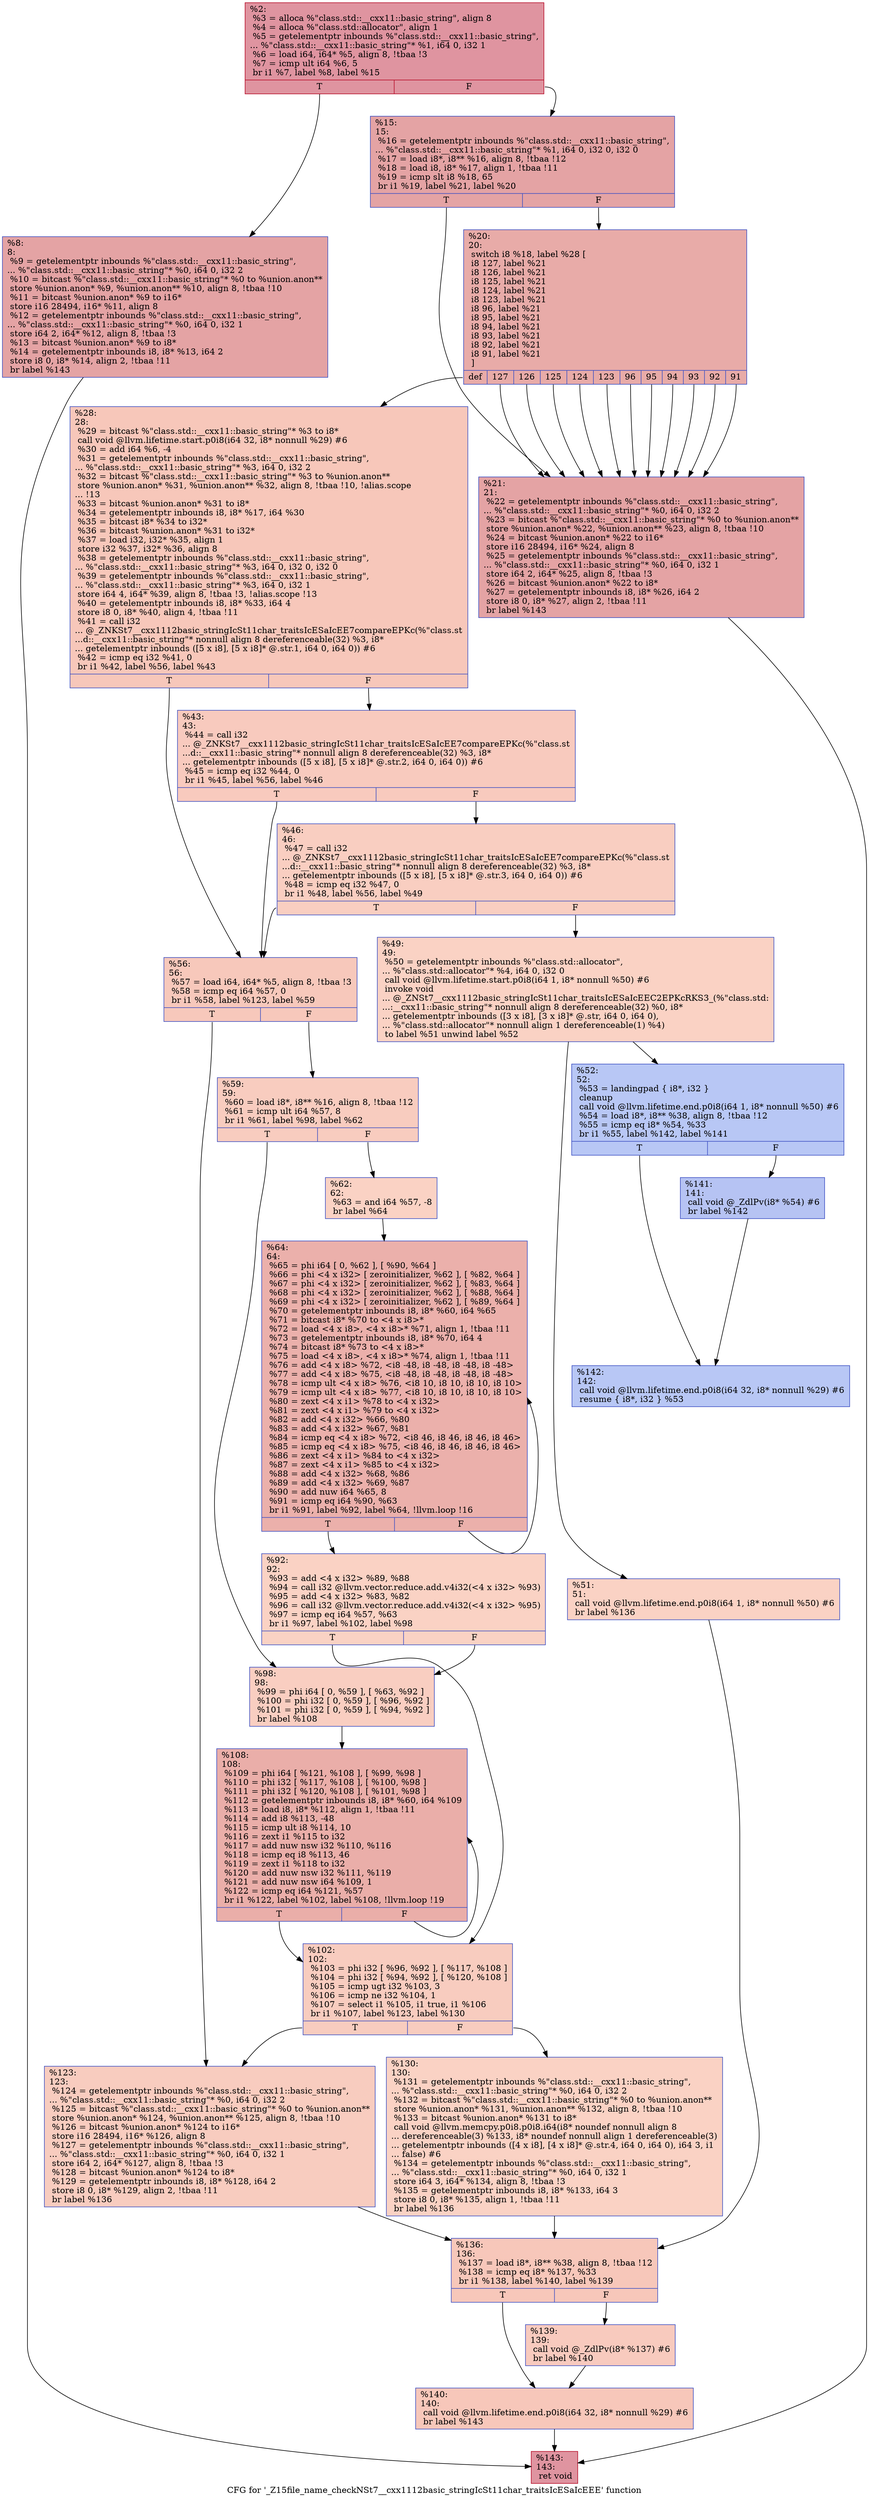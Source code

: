 digraph "CFG for '_Z15file_name_checkNSt7__cxx1112basic_stringIcSt11char_traitsIcESaIcEEE' function" {
	label="CFG for '_Z15file_name_checkNSt7__cxx1112basic_stringIcSt11char_traitsIcESaIcEEE' function";

	Node0x56103e8118f0 [shape=record,color="#b70d28ff", style=filled, fillcolor="#b70d2870",label="{%2:\l  %3 = alloca %\"class.std::__cxx11::basic_string\", align 8\l  %4 = alloca %\"class.std::allocator\", align 1\l  %5 = getelementptr inbounds %\"class.std::__cxx11::basic_string\",\l... %\"class.std::__cxx11::basic_string\"* %1, i64 0, i32 1\l  %6 = load i64, i64* %5, align 8, !tbaa !3\l  %7 = icmp ult i64 %6, 5\l  br i1 %7, label %8, label %15\l|{<s0>T|<s1>F}}"];
	Node0x56103e8118f0:s0 -> Node0x56103e813850;
	Node0x56103e8118f0:s1 -> Node0x56103e8138e0;
	Node0x56103e813850 [shape=record,color="#3d50c3ff", style=filled, fillcolor="#c32e3170",label="{%8:\l8:                                                \l  %9 = getelementptr inbounds %\"class.std::__cxx11::basic_string\",\l... %\"class.std::__cxx11::basic_string\"* %0, i64 0, i32 2\l  %10 = bitcast %\"class.std::__cxx11::basic_string\"* %0 to %union.anon**\l  store %union.anon* %9, %union.anon** %10, align 8, !tbaa !10\l  %11 = bitcast %union.anon* %9 to i16*\l  store i16 28494, i16* %11, align 8\l  %12 = getelementptr inbounds %\"class.std::__cxx11::basic_string\",\l... %\"class.std::__cxx11::basic_string\"* %0, i64 0, i32 1\l  store i64 2, i64* %12, align 8, !tbaa !3\l  %13 = bitcast %union.anon* %9 to i8*\l  %14 = getelementptr inbounds i8, i8* %13, i64 2\l  store i8 0, i8* %14, align 2, !tbaa !11\l  br label %143\l}"];
	Node0x56103e813850 -> Node0x56103e812b40;
	Node0x56103e8138e0 [shape=record,color="#3d50c3ff", style=filled, fillcolor="#c32e3170",label="{%15:\l15:                                               \l  %16 = getelementptr inbounds %\"class.std::__cxx11::basic_string\",\l... %\"class.std::__cxx11::basic_string\"* %1, i64 0, i32 0, i32 0\l  %17 = load i8*, i8** %16, align 8, !tbaa !12\l  %18 = load i8, i8* %17, align 1, !tbaa !11\l  %19 = icmp slt i8 %18, 65\l  br i1 %19, label %21, label %20\l|{<s0>T|<s1>F}}"];
	Node0x56103e8138e0:s0 -> Node0x56103e8151f0;
	Node0x56103e8138e0:s1 -> Node0x56103e815280;
	Node0x56103e815280 [shape=record,color="#3d50c3ff", style=filled, fillcolor="#cc403a70",label="{%20:\l20:                                               \l  switch i8 %18, label %28 [\l    i8 127, label %21\l    i8 126, label %21\l    i8 125, label %21\l    i8 124, label %21\l    i8 123, label %21\l    i8 96, label %21\l    i8 95, label %21\l    i8 94, label %21\l    i8 93, label %21\l    i8 92, label %21\l    i8 91, label %21\l  ]\l|{<s0>def|<s1>127|<s2>126|<s3>125|<s4>124|<s5>123|<s6>96|<s7>95|<s8>94|<s9>93|<s10>92|<s11>91}}"];
	Node0x56103e815280:s0 -> Node0x56103e8153c0;
	Node0x56103e815280:s1 -> Node0x56103e8151f0;
	Node0x56103e815280:s2 -> Node0x56103e8151f0;
	Node0x56103e815280:s3 -> Node0x56103e8151f0;
	Node0x56103e815280:s4 -> Node0x56103e8151f0;
	Node0x56103e815280:s5 -> Node0x56103e8151f0;
	Node0x56103e815280:s6 -> Node0x56103e8151f0;
	Node0x56103e815280:s7 -> Node0x56103e8151f0;
	Node0x56103e815280:s8 -> Node0x56103e8151f0;
	Node0x56103e815280:s9 -> Node0x56103e8151f0;
	Node0x56103e815280:s10 -> Node0x56103e8151f0;
	Node0x56103e815280:s11 -> Node0x56103e8151f0;
	Node0x56103e8151f0 [shape=record,color="#3d50c3ff", style=filled, fillcolor="#c32e3170",label="{%21:\l21:                                               \l  %22 = getelementptr inbounds %\"class.std::__cxx11::basic_string\",\l... %\"class.std::__cxx11::basic_string\"* %0, i64 0, i32 2\l  %23 = bitcast %\"class.std::__cxx11::basic_string\"* %0 to %union.anon**\l  store %union.anon* %22, %union.anon** %23, align 8, !tbaa !10\l  %24 = bitcast %union.anon* %22 to i16*\l  store i16 28494, i16* %24, align 8\l  %25 = getelementptr inbounds %\"class.std::__cxx11::basic_string\",\l... %\"class.std::__cxx11::basic_string\"* %0, i64 0, i32 1\l  store i64 2, i64* %25, align 8, !tbaa !3\l  %26 = bitcast %union.anon* %22 to i8*\l  %27 = getelementptr inbounds i8, i8* %26, i64 2\l  store i8 0, i8* %27, align 2, !tbaa !11\l  br label %143\l}"];
	Node0x56103e8151f0 -> Node0x56103e812b40;
	Node0x56103e8153c0 [shape=record,color="#3d50c3ff", style=filled, fillcolor="#ec7f6370",label="{%28:\l28:                                               \l  %29 = bitcast %\"class.std::__cxx11::basic_string\"* %3 to i8*\l  call void @llvm.lifetime.start.p0i8(i64 32, i8* nonnull %29) #6\l  %30 = add i64 %6, -4\l  %31 = getelementptr inbounds %\"class.std::__cxx11::basic_string\",\l... %\"class.std::__cxx11::basic_string\"* %3, i64 0, i32 2\l  %32 = bitcast %\"class.std::__cxx11::basic_string\"* %3 to %union.anon**\l  store %union.anon* %31, %union.anon** %32, align 8, !tbaa !10, !alias.scope\l... !13\l  %33 = bitcast %union.anon* %31 to i8*\l  %34 = getelementptr inbounds i8, i8* %17, i64 %30\l  %35 = bitcast i8* %34 to i32*\l  %36 = bitcast %union.anon* %31 to i32*\l  %37 = load i32, i32* %35, align 1\l  store i32 %37, i32* %36, align 8\l  %38 = getelementptr inbounds %\"class.std::__cxx11::basic_string\",\l... %\"class.std::__cxx11::basic_string\"* %3, i64 0, i32 0, i32 0\l  %39 = getelementptr inbounds %\"class.std::__cxx11::basic_string\",\l... %\"class.std::__cxx11::basic_string\"* %3, i64 0, i32 1\l  store i64 4, i64* %39, align 8, !tbaa !3, !alias.scope !13\l  %40 = getelementptr inbounds i8, i8* %33, i64 4\l  store i8 0, i8* %40, align 4, !tbaa !11\l  %41 = call i32\l... @_ZNKSt7__cxx1112basic_stringIcSt11char_traitsIcESaIcEE7compareEPKc(%\"class.st\l...d::__cxx11::basic_string\"* nonnull align 8 dereferenceable(32) %3, i8*\l... getelementptr inbounds ([5 x i8], [5 x i8]* @.str.1, i64 0, i64 0)) #6\l  %42 = icmp eq i32 %41, 0\l  br i1 %42, label %56, label %43\l|{<s0>T|<s1>F}}"];
	Node0x56103e8153c0:s0 -> Node0x56103e817a90;
	Node0x56103e8153c0:s1 -> Node0x56103e817f50;
	Node0x56103e817f50 [shape=record,color="#3d50c3ff", style=filled, fillcolor="#ef886b70",label="{%43:\l43:                                               \l  %44 = call i32\l... @_ZNKSt7__cxx1112basic_stringIcSt11char_traitsIcESaIcEE7compareEPKc(%\"class.st\l...d::__cxx11::basic_string\"* nonnull align 8 dereferenceable(32) %3, i8*\l... getelementptr inbounds ([5 x i8], [5 x i8]* @.str.2, i64 0, i64 0)) #6\l  %45 = icmp eq i32 %44, 0\l  br i1 %45, label %56, label %46\l|{<s0>T|<s1>F}}"];
	Node0x56103e817f50:s0 -> Node0x56103e817a90;
	Node0x56103e817f50:s1 -> Node0x56103e818090;
	Node0x56103e818090 [shape=record,color="#3d50c3ff", style=filled, fillcolor="#f2907270",label="{%46:\l46:                                               \l  %47 = call i32\l... @_ZNKSt7__cxx1112basic_stringIcSt11char_traitsIcESaIcEE7compareEPKc(%\"class.st\l...d::__cxx11::basic_string\"* nonnull align 8 dereferenceable(32) %3, i8*\l... getelementptr inbounds ([5 x i8], [5 x i8]* @.str.3, i64 0, i64 0)) #6\l  %48 = icmp eq i32 %47, 0\l  br i1 %48, label %56, label %49\l|{<s0>T|<s1>F}}"];
	Node0x56103e818090:s0 -> Node0x56103e817a90;
	Node0x56103e818090:s1 -> Node0x56103e8183e0;
	Node0x56103e8183e0 [shape=record,color="#3d50c3ff", style=filled, fillcolor="#f4987a70",label="{%49:\l49:                                               \l  %50 = getelementptr inbounds %\"class.std::allocator\",\l... %\"class.std::allocator\"* %4, i64 0, i32 0\l  call void @llvm.lifetime.start.p0i8(i64 1, i8* nonnull %50) #6\l  invoke void\l... @_ZNSt7__cxx1112basic_stringIcSt11char_traitsIcESaIcEEC2EPKcRKS3_(%\"class.std:\l...:__cxx11::basic_string\"* nonnull align 8 dereferenceable(32) %0, i8*\l... getelementptr inbounds ([3 x i8], [3 x i8]* @.str, i64 0, i64 0),\l... %\"class.std::allocator\"* nonnull align 1 dereferenceable(1) %4)\l          to label %51 unwind label %52\l}"];
	Node0x56103e8183e0 -> Node0x56103e818ae0;
	Node0x56103e8183e0 -> Node0x56103e818b30;
	Node0x56103e818ae0 [shape=record,color="#3d50c3ff", style=filled, fillcolor="#f4987a70",label="{%51:\l51:                                               \l  call void @llvm.lifetime.end.p0i8(i64 1, i8* nonnull %50) #6\l  br label %136\l}"];
	Node0x56103e818ae0 -> Node0x56103e819070;
	Node0x56103e818b30 [shape=record,color="#3d50c3ff", style=filled, fillcolor="#5f7fe870",label="{%52:\l52:                                               \l  %53 = landingpad \{ i8*, i32 \}\l          cleanup\l  call void @llvm.lifetime.end.p0i8(i64 1, i8* nonnull %50) #6\l  %54 = load i8*, i8** %38, align 8, !tbaa !12\l  %55 = icmp eq i8* %54, %33\l  br i1 %55, label %142, label %141\l|{<s0>T|<s1>F}}"];
	Node0x56103e818b30:s0 -> Node0x56103e819c40;
	Node0x56103e818b30:s1 -> Node0x56103e819c90;
	Node0x56103e817a90 [shape=record,color="#3d50c3ff", style=filled, fillcolor="#ed836670",label="{%56:\l56:                                               \l  %57 = load i64, i64* %5, align 8, !tbaa !3\l  %58 = icmp eq i64 %57, 0\l  br i1 %58, label %123, label %59\l|{<s0>T|<s1>F}}"];
	Node0x56103e817a90:s0 -> Node0x56103e819ed0;
	Node0x56103e817a90:s1 -> Node0x56103e819f20;
	Node0x56103e819f20 [shape=record,color="#3d50c3ff", style=filled, fillcolor="#f08b6e70",label="{%59:\l59:                                               \l  %60 = load i8*, i8** %16, align 8, !tbaa !12\l  %61 = icmp ult i64 %57, 8\l  br i1 %61, label %98, label %62\l|{<s0>T|<s1>F}}"];
	Node0x56103e819f20:s0 -> Node0x56103e81a160;
	Node0x56103e819f20:s1 -> Node0x56103e81a1b0;
	Node0x56103e81a1b0 [shape=record,color="#3d50c3ff", style=filled, fillcolor="#f4987a70",label="{%62:\l62:                                               \l  %63 = and i64 %57, -8\l  br label %64\l}"];
	Node0x56103e81a1b0 -> Node0x56103e81a380;
	Node0x56103e81a380 [shape=record,color="#3d50c3ff", style=filled, fillcolor="#d24b4070",label="{%64:\l64:                                               \l  %65 = phi i64 [ 0, %62 ], [ %90, %64 ]\l  %66 = phi \<4 x i32\> [ zeroinitializer, %62 ], [ %82, %64 ]\l  %67 = phi \<4 x i32\> [ zeroinitializer, %62 ], [ %83, %64 ]\l  %68 = phi \<4 x i32\> [ zeroinitializer, %62 ], [ %88, %64 ]\l  %69 = phi \<4 x i32\> [ zeroinitializer, %62 ], [ %89, %64 ]\l  %70 = getelementptr inbounds i8, i8* %60, i64 %65\l  %71 = bitcast i8* %70 to \<4 x i8\>*\l  %72 = load \<4 x i8\>, \<4 x i8\>* %71, align 1, !tbaa !11\l  %73 = getelementptr inbounds i8, i8* %70, i64 4\l  %74 = bitcast i8* %73 to \<4 x i8\>*\l  %75 = load \<4 x i8\>, \<4 x i8\>* %74, align 1, !tbaa !11\l  %76 = add \<4 x i8\> %72, \<i8 -48, i8 -48, i8 -48, i8 -48\>\l  %77 = add \<4 x i8\> %75, \<i8 -48, i8 -48, i8 -48, i8 -48\>\l  %78 = icmp ult \<4 x i8\> %76, \<i8 10, i8 10, i8 10, i8 10\>\l  %79 = icmp ult \<4 x i8\> %77, \<i8 10, i8 10, i8 10, i8 10\>\l  %80 = zext \<4 x i1\> %78 to \<4 x i32\>\l  %81 = zext \<4 x i1\> %79 to \<4 x i32\>\l  %82 = add \<4 x i32\> %66, %80\l  %83 = add \<4 x i32\> %67, %81\l  %84 = icmp eq \<4 x i8\> %72, \<i8 46, i8 46, i8 46, i8 46\>\l  %85 = icmp eq \<4 x i8\> %75, \<i8 46, i8 46, i8 46, i8 46\>\l  %86 = zext \<4 x i1\> %84 to \<4 x i32\>\l  %87 = zext \<4 x i1\> %85 to \<4 x i32\>\l  %88 = add \<4 x i32\> %68, %86\l  %89 = add \<4 x i32\> %69, %87\l  %90 = add nuw i64 %65, 8\l  %91 = icmp eq i64 %90, %63\l  br i1 %91, label %92, label %64, !llvm.loop !16\l|{<s0>T|<s1>F}}"];
	Node0x56103e81a380:s0 -> Node0x56103e81c470;
	Node0x56103e81a380:s1 -> Node0x56103e81a380;
	Node0x56103e81c470 [shape=record,color="#3d50c3ff", style=filled, fillcolor="#f4987a70",label="{%92:\l92:                                               \l  %93 = add \<4 x i32\> %89, %88\l  %94 = call i32 @llvm.vector.reduce.add.v4i32(\<4 x i32\> %93)\l  %95 = add \<4 x i32\> %83, %82\l  %96 = call i32 @llvm.vector.reduce.add.v4i32(\<4 x i32\> %95)\l  %97 = icmp eq i64 %57, %63\l  br i1 %97, label %102, label %98\l|{<s0>T|<s1>F}}"];
	Node0x56103e81c470:s0 -> Node0x56103e81cab0;
	Node0x56103e81c470:s1 -> Node0x56103e81a160;
	Node0x56103e81a160 [shape=record,color="#3d50c3ff", style=filled, fillcolor="#f2907270",label="{%98:\l98:                                               \l  %99 = phi i64 [ 0, %59 ], [ %63, %92 ]\l  %100 = phi i32 [ 0, %59 ], [ %96, %92 ]\l  %101 = phi i32 [ 0, %59 ], [ %94, %92 ]\l  br label %108\l}"];
	Node0x56103e81a160 -> Node0x56103e81cdc0;
	Node0x56103e81cab0 [shape=record,color="#3d50c3ff", style=filled, fillcolor="#f08b6e70",label="{%102:\l102:                                              \l  %103 = phi i32 [ %96, %92 ], [ %117, %108 ]\l  %104 = phi i32 [ %94, %92 ], [ %120, %108 ]\l  %105 = icmp ugt i32 %103, 3\l  %106 = icmp ne i32 %104, 1\l  %107 = select i1 %105, i1 true, i1 %106\l  br i1 %107, label %123, label %130\l|{<s0>T|<s1>F}}"];
	Node0x56103e81cab0:s0 -> Node0x56103e819ed0;
	Node0x56103e81cab0:s1 -> Node0x56103e81d210;
	Node0x56103e81cdc0 [shape=record,color="#3d50c3ff", style=filled, fillcolor="#d0473d70",label="{%108:\l108:                                              \l  %109 = phi i64 [ %121, %108 ], [ %99, %98 ]\l  %110 = phi i32 [ %117, %108 ], [ %100, %98 ]\l  %111 = phi i32 [ %120, %108 ], [ %101, %98 ]\l  %112 = getelementptr inbounds i8, i8* %60, i64 %109\l  %113 = load i8, i8* %112, align 1, !tbaa !11\l  %114 = add i8 %113, -48\l  %115 = icmp ult i8 %114, 10\l  %116 = zext i1 %115 to i32\l  %117 = add nuw nsw i32 %110, %116\l  %118 = icmp eq i8 %113, 46\l  %119 = zext i1 %118 to i32\l  %120 = add nuw nsw i32 %111, %119\l  %121 = add nuw nsw i64 %109, 1\l  %122 = icmp eq i64 %121, %57\l  br i1 %122, label %102, label %108, !llvm.loop !19\l|{<s0>T|<s1>F}}"];
	Node0x56103e81cdc0:s0 -> Node0x56103e81cab0;
	Node0x56103e81cdc0:s1 -> Node0x56103e81cdc0;
	Node0x56103e819ed0 [shape=record,color="#3d50c3ff", style=filled, fillcolor="#f08b6e70",label="{%123:\l123:                                              \l  %124 = getelementptr inbounds %\"class.std::__cxx11::basic_string\",\l... %\"class.std::__cxx11::basic_string\"* %0, i64 0, i32 2\l  %125 = bitcast %\"class.std::__cxx11::basic_string\"* %0 to %union.anon**\l  store %union.anon* %124, %union.anon** %125, align 8, !tbaa !10\l  %126 = bitcast %union.anon* %124 to i16*\l  store i16 28494, i16* %126, align 8\l  %127 = getelementptr inbounds %\"class.std::__cxx11::basic_string\",\l... %\"class.std::__cxx11::basic_string\"* %0, i64 0, i32 1\l  store i64 2, i64* %127, align 8, !tbaa !3\l  %128 = bitcast %union.anon* %124 to i8*\l  %129 = getelementptr inbounds i8, i8* %128, i64 2\l  store i8 0, i8* %129, align 2, !tbaa !11\l  br label %136\l}"];
	Node0x56103e819ed0 -> Node0x56103e819070;
	Node0x56103e81d210 [shape=record,color="#3d50c3ff", style=filled, fillcolor="#f4987a70",label="{%130:\l130:                                              \l  %131 = getelementptr inbounds %\"class.std::__cxx11::basic_string\",\l... %\"class.std::__cxx11::basic_string\"* %0, i64 0, i32 2\l  %132 = bitcast %\"class.std::__cxx11::basic_string\"* %0 to %union.anon**\l  store %union.anon* %131, %union.anon** %132, align 8, !tbaa !10\l  %133 = bitcast %union.anon* %131 to i8*\l  call void @llvm.memcpy.p0i8.p0i8.i64(i8* noundef nonnull align 8\l... dereferenceable(3) %133, i8* noundef nonnull align 1 dereferenceable(3)\l... getelementptr inbounds ([4 x i8], [4 x i8]* @.str.4, i64 0, i64 0), i64 3, i1\l... false) #6\l  %134 = getelementptr inbounds %\"class.std::__cxx11::basic_string\",\l... %\"class.std::__cxx11::basic_string\"* %0, i64 0, i32 1\l  store i64 3, i64* %134, align 8, !tbaa !3\l  %135 = getelementptr inbounds i8, i8* %133, i64 3\l  store i8 0, i8* %135, align 1, !tbaa !11\l  br label %136\l}"];
	Node0x56103e81d210 -> Node0x56103e819070;
	Node0x56103e819070 [shape=record,color="#3d50c3ff", style=filled, fillcolor="#ec7f6370",label="{%136:\l136:                                              \l  %137 = load i8*, i8** %38, align 8, !tbaa !12\l  %138 = icmp eq i8* %137, %33\l  br i1 %138, label %140, label %139\l|{<s0>T|<s1>F}}"];
	Node0x56103e819070:s0 -> Node0x56103e81f540;
	Node0x56103e819070:s1 -> Node0x56103e81f590;
	Node0x56103e81f590 [shape=record,color="#3d50c3ff", style=filled, fillcolor="#ef886b70",label="{%139:\l139:                                              \l  call void @_ZdlPv(i8* %137) #6\l  br label %140\l}"];
	Node0x56103e81f590 -> Node0x56103e81f540;
	Node0x56103e81f540 [shape=record,color="#3d50c3ff", style=filled, fillcolor="#ec7f6370",label="{%140:\l140:                                              \l  call void @llvm.lifetime.end.p0i8(i64 32, i8* nonnull %29) #6\l  br label %143\l}"];
	Node0x56103e81f540 -> Node0x56103e812b40;
	Node0x56103e819c90 [shape=record,color="#3d50c3ff", style=filled, fillcolor="#5977e370",label="{%141:\l141:                                              \l  call void @_ZdlPv(i8* %54) #6\l  br label %142\l}"];
	Node0x56103e819c90 -> Node0x56103e819c40;
	Node0x56103e819c40 [shape=record,color="#3d50c3ff", style=filled, fillcolor="#5f7fe870",label="{%142:\l142:                                              \l  call void @llvm.lifetime.end.p0i8(i64 32, i8* nonnull %29) #6\l  resume \{ i8*, i32 \} %53\l}"];
	Node0x56103e812b40 [shape=record,color="#b70d28ff", style=filled, fillcolor="#b70d2870",label="{%143:\l143:                                              \l  ret void\l}"];
}
